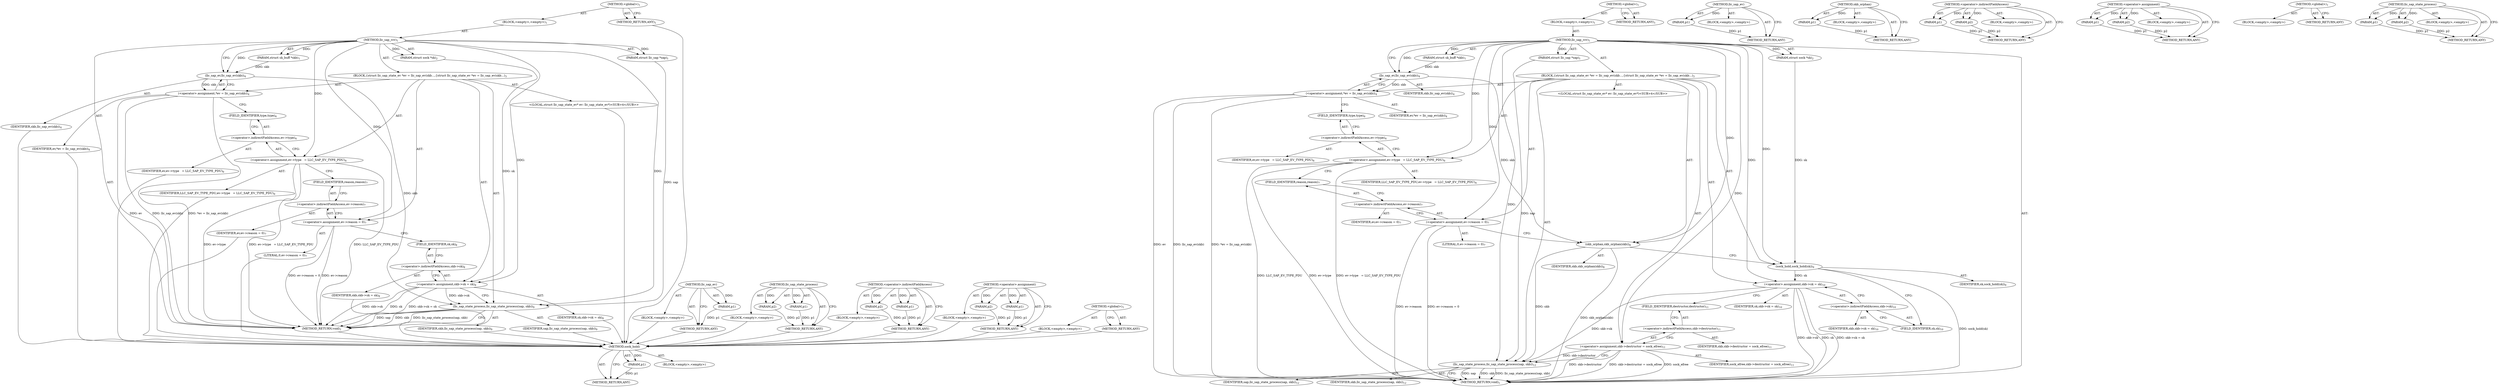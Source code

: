 digraph "llc_sap_state_process" {
vulnerable_6 [label=<(METHOD,&lt;global&gt;)<SUB>1</SUB>>];
vulnerable_7 [label=<(BLOCK,&lt;empty&gt;,&lt;empty&gt;)<SUB>1</SUB>>];
vulnerable_8 [label=<(METHOD,llc_sap_rcv)<SUB>1</SUB>>];
vulnerable_9 [label=<(PARAM,struct llc_sap *sap)<SUB>1</SUB>>];
vulnerable_10 [label=<(PARAM,struct sk_buff *skb)<SUB>1</SUB>>];
vulnerable_11 [label=<(PARAM,struct sock *sk)<SUB>2</SUB>>];
vulnerable_12 [label=<(BLOCK,{
	struct llc_sap_state_ev *ev = llc_sap_ev(skb...,{
	struct llc_sap_state_ev *ev = llc_sap_ev(skb...)<SUB>3</SUB>>];
vulnerable_13 [label="<(LOCAL,struct llc_sap_state_ev* ev: llc_sap_state_ev*)<SUB>4</SUB>>"];
vulnerable_14 [label=<(&lt;operator&gt;.assignment,*ev = llc_sap_ev(skb))<SUB>4</SUB>>];
vulnerable_15 [label=<(IDENTIFIER,ev,*ev = llc_sap_ev(skb))<SUB>4</SUB>>];
vulnerable_16 [label=<(llc_sap_ev,llc_sap_ev(skb))<SUB>4</SUB>>];
vulnerable_17 [label=<(IDENTIFIER,skb,llc_sap_ev(skb))<SUB>4</SUB>>];
vulnerable_18 [label=<(&lt;operator&gt;.assignment,ev-&gt;type   = LLC_SAP_EV_TYPE_PDU)<SUB>6</SUB>>];
vulnerable_19 [label=<(&lt;operator&gt;.indirectFieldAccess,ev-&gt;type)<SUB>6</SUB>>];
vulnerable_20 [label=<(IDENTIFIER,ev,ev-&gt;type   = LLC_SAP_EV_TYPE_PDU)<SUB>6</SUB>>];
vulnerable_21 [label=<(FIELD_IDENTIFIER,type,type)<SUB>6</SUB>>];
vulnerable_22 [label=<(IDENTIFIER,LLC_SAP_EV_TYPE_PDU,ev-&gt;type   = LLC_SAP_EV_TYPE_PDU)<SUB>6</SUB>>];
vulnerable_23 [label=<(&lt;operator&gt;.assignment,ev-&gt;reason = 0)<SUB>7</SUB>>];
vulnerable_24 [label=<(&lt;operator&gt;.indirectFieldAccess,ev-&gt;reason)<SUB>7</SUB>>];
vulnerable_25 [label=<(IDENTIFIER,ev,ev-&gt;reason = 0)<SUB>7</SUB>>];
vulnerable_26 [label=<(FIELD_IDENTIFIER,reason,reason)<SUB>7</SUB>>];
vulnerable_27 [label=<(LITERAL,0,ev-&gt;reason = 0)<SUB>7</SUB>>];
vulnerable_28 [label=<(&lt;operator&gt;.assignment,skb-&gt;sk = sk)<SUB>8</SUB>>];
vulnerable_29 [label=<(&lt;operator&gt;.indirectFieldAccess,skb-&gt;sk)<SUB>8</SUB>>];
vulnerable_30 [label=<(IDENTIFIER,skb,skb-&gt;sk = sk)<SUB>8</SUB>>];
vulnerable_31 [label=<(FIELD_IDENTIFIER,sk,sk)<SUB>8</SUB>>];
vulnerable_32 [label=<(IDENTIFIER,sk,skb-&gt;sk = sk)<SUB>8</SUB>>];
vulnerable_33 [label=<(llc_sap_state_process,llc_sap_state_process(sap, skb))<SUB>9</SUB>>];
vulnerable_34 [label=<(IDENTIFIER,sap,llc_sap_state_process(sap, skb))<SUB>9</SUB>>];
vulnerable_35 [label=<(IDENTIFIER,skb,llc_sap_state_process(sap, skb))<SUB>9</SUB>>];
vulnerable_36 [label=<(METHOD_RETURN,void)<SUB>1</SUB>>];
vulnerable_38 [label=<(METHOD_RETURN,ANY)<SUB>1</SUB>>];
vulnerable_66 [label=<(METHOD,llc_sap_ev)>];
vulnerable_67 [label=<(PARAM,p1)>];
vulnerable_68 [label=<(BLOCK,&lt;empty&gt;,&lt;empty&gt;)>];
vulnerable_69 [label=<(METHOD_RETURN,ANY)>];
vulnerable_75 [label=<(METHOD,llc_sap_state_process)>];
vulnerable_76 [label=<(PARAM,p1)>];
vulnerable_77 [label=<(PARAM,p2)>];
vulnerable_78 [label=<(BLOCK,&lt;empty&gt;,&lt;empty&gt;)>];
vulnerable_79 [label=<(METHOD_RETURN,ANY)>];
vulnerable_70 [label=<(METHOD,&lt;operator&gt;.indirectFieldAccess)>];
vulnerable_71 [label=<(PARAM,p1)>];
vulnerable_72 [label=<(PARAM,p2)>];
vulnerable_73 [label=<(BLOCK,&lt;empty&gt;,&lt;empty&gt;)>];
vulnerable_74 [label=<(METHOD_RETURN,ANY)>];
vulnerable_61 [label=<(METHOD,&lt;operator&gt;.assignment)>];
vulnerable_62 [label=<(PARAM,p1)>];
vulnerable_63 [label=<(PARAM,p2)>];
vulnerable_64 [label=<(BLOCK,&lt;empty&gt;,&lt;empty&gt;)>];
vulnerable_65 [label=<(METHOD_RETURN,ANY)>];
vulnerable_55 [label=<(METHOD,&lt;global&gt;)<SUB>1</SUB>>];
vulnerable_56 [label=<(BLOCK,&lt;empty&gt;,&lt;empty&gt;)>];
vulnerable_57 [label=<(METHOD_RETURN,ANY)>];
fixed_88 [label=<(METHOD,sock_hold)>];
fixed_89 [label=<(PARAM,p1)>];
fixed_90 [label=<(BLOCK,&lt;empty&gt;,&lt;empty&gt;)>];
fixed_91 [label=<(METHOD_RETURN,ANY)>];
fixed_6 [label=<(METHOD,&lt;global&gt;)<SUB>1</SUB>>];
fixed_7 [label=<(BLOCK,&lt;empty&gt;,&lt;empty&gt;)<SUB>1</SUB>>];
fixed_8 [label=<(METHOD,llc_sap_rcv)<SUB>1</SUB>>];
fixed_9 [label=<(PARAM,struct llc_sap *sap)<SUB>1</SUB>>];
fixed_10 [label=<(PARAM,struct sk_buff *skb)<SUB>1</SUB>>];
fixed_11 [label=<(PARAM,struct sock *sk)<SUB>2</SUB>>];
fixed_12 [label=<(BLOCK,{
	struct llc_sap_state_ev *ev = llc_sap_ev(skb...,{
	struct llc_sap_state_ev *ev = llc_sap_ev(skb...)<SUB>3</SUB>>];
fixed_13 [label="<(LOCAL,struct llc_sap_state_ev* ev: llc_sap_state_ev*)<SUB>4</SUB>>"];
fixed_14 [label=<(&lt;operator&gt;.assignment,*ev = llc_sap_ev(skb))<SUB>4</SUB>>];
fixed_15 [label=<(IDENTIFIER,ev,*ev = llc_sap_ev(skb))<SUB>4</SUB>>];
fixed_16 [label=<(llc_sap_ev,llc_sap_ev(skb))<SUB>4</SUB>>];
fixed_17 [label=<(IDENTIFIER,skb,llc_sap_ev(skb))<SUB>4</SUB>>];
fixed_18 [label=<(&lt;operator&gt;.assignment,ev-&gt;type   = LLC_SAP_EV_TYPE_PDU)<SUB>6</SUB>>];
fixed_19 [label=<(&lt;operator&gt;.indirectFieldAccess,ev-&gt;type)<SUB>6</SUB>>];
fixed_20 [label=<(IDENTIFIER,ev,ev-&gt;type   = LLC_SAP_EV_TYPE_PDU)<SUB>6</SUB>>];
fixed_21 [label=<(FIELD_IDENTIFIER,type,type)<SUB>6</SUB>>];
fixed_22 [label=<(IDENTIFIER,LLC_SAP_EV_TYPE_PDU,ev-&gt;type   = LLC_SAP_EV_TYPE_PDU)<SUB>6</SUB>>];
fixed_23 [label=<(&lt;operator&gt;.assignment,ev-&gt;reason = 0)<SUB>7</SUB>>];
fixed_24 [label=<(&lt;operator&gt;.indirectFieldAccess,ev-&gt;reason)<SUB>7</SUB>>];
fixed_25 [label=<(IDENTIFIER,ev,ev-&gt;reason = 0)<SUB>7</SUB>>];
fixed_26 [label=<(FIELD_IDENTIFIER,reason,reason)<SUB>7</SUB>>];
fixed_27 [label=<(LITERAL,0,ev-&gt;reason = 0)<SUB>7</SUB>>];
fixed_28 [label=<(skb_orphan,skb_orphan(skb))<SUB>8</SUB>>];
fixed_29 [label=<(IDENTIFIER,skb,skb_orphan(skb))<SUB>8</SUB>>];
fixed_30 [label=<(sock_hold,sock_hold(sk))<SUB>9</SUB>>];
fixed_31 [label=<(IDENTIFIER,sk,sock_hold(sk))<SUB>9</SUB>>];
fixed_32 [label=<(&lt;operator&gt;.assignment,skb-&gt;sk = sk)<SUB>10</SUB>>];
fixed_33 [label=<(&lt;operator&gt;.indirectFieldAccess,skb-&gt;sk)<SUB>10</SUB>>];
fixed_34 [label=<(IDENTIFIER,skb,skb-&gt;sk = sk)<SUB>10</SUB>>];
fixed_35 [label=<(FIELD_IDENTIFIER,sk,sk)<SUB>10</SUB>>];
fixed_36 [label=<(IDENTIFIER,sk,skb-&gt;sk = sk)<SUB>10</SUB>>];
fixed_37 [label=<(&lt;operator&gt;.assignment,skb-&gt;destructor = sock_efree)<SUB>11</SUB>>];
fixed_38 [label=<(&lt;operator&gt;.indirectFieldAccess,skb-&gt;destructor)<SUB>11</SUB>>];
fixed_39 [label=<(IDENTIFIER,skb,skb-&gt;destructor = sock_efree)<SUB>11</SUB>>];
fixed_40 [label=<(FIELD_IDENTIFIER,destructor,destructor)<SUB>11</SUB>>];
fixed_41 [label=<(IDENTIFIER,sock_efree,skb-&gt;destructor = sock_efree)<SUB>11</SUB>>];
fixed_42 [label=<(llc_sap_state_process,llc_sap_state_process(sap, skb))<SUB>12</SUB>>];
fixed_43 [label=<(IDENTIFIER,sap,llc_sap_state_process(sap, skb))<SUB>12</SUB>>];
fixed_44 [label=<(IDENTIFIER,skb,llc_sap_state_process(sap, skb))<SUB>12</SUB>>];
fixed_45 [label=<(METHOD_RETURN,void)<SUB>1</SUB>>];
fixed_47 [label=<(METHOD_RETURN,ANY)<SUB>1</SUB>>];
fixed_75 [label=<(METHOD,llc_sap_ev)>];
fixed_76 [label=<(PARAM,p1)>];
fixed_77 [label=<(BLOCK,&lt;empty&gt;,&lt;empty&gt;)>];
fixed_78 [label=<(METHOD_RETURN,ANY)>];
fixed_84 [label=<(METHOD,skb_orphan)>];
fixed_85 [label=<(PARAM,p1)>];
fixed_86 [label=<(BLOCK,&lt;empty&gt;,&lt;empty&gt;)>];
fixed_87 [label=<(METHOD_RETURN,ANY)>];
fixed_79 [label=<(METHOD,&lt;operator&gt;.indirectFieldAccess)>];
fixed_80 [label=<(PARAM,p1)>];
fixed_81 [label=<(PARAM,p2)>];
fixed_82 [label=<(BLOCK,&lt;empty&gt;,&lt;empty&gt;)>];
fixed_83 [label=<(METHOD_RETURN,ANY)>];
fixed_70 [label=<(METHOD,&lt;operator&gt;.assignment)>];
fixed_71 [label=<(PARAM,p1)>];
fixed_72 [label=<(PARAM,p2)>];
fixed_73 [label=<(BLOCK,&lt;empty&gt;,&lt;empty&gt;)>];
fixed_74 [label=<(METHOD_RETURN,ANY)>];
fixed_64 [label=<(METHOD,&lt;global&gt;)<SUB>1</SUB>>];
fixed_65 [label=<(BLOCK,&lt;empty&gt;,&lt;empty&gt;)>];
fixed_66 [label=<(METHOD_RETURN,ANY)>];
fixed_92 [label=<(METHOD,llc_sap_state_process)>];
fixed_93 [label=<(PARAM,p1)>];
fixed_94 [label=<(PARAM,p2)>];
fixed_95 [label=<(BLOCK,&lt;empty&gt;,&lt;empty&gt;)>];
fixed_96 [label=<(METHOD_RETURN,ANY)>];
vulnerable_6 -> vulnerable_7  [key=0, label="AST: "];
vulnerable_6 -> vulnerable_38  [key=0, label="AST: "];
vulnerable_6 -> vulnerable_38  [key=1, label="CFG: "];
vulnerable_7 -> vulnerable_8  [key=0, label="AST: "];
vulnerable_8 -> vulnerable_9  [key=0, label="AST: "];
vulnerable_8 -> vulnerable_9  [key=1, label="DDG: "];
vulnerable_8 -> vulnerable_10  [key=0, label="AST: "];
vulnerable_8 -> vulnerable_10  [key=1, label="DDG: "];
vulnerable_8 -> vulnerable_11  [key=0, label="AST: "];
vulnerable_8 -> vulnerable_11  [key=1, label="DDG: "];
vulnerable_8 -> vulnerable_12  [key=0, label="AST: "];
vulnerable_8 -> vulnerable_36  [key=0, label="AST: "];
vulnerable_8 -> vulnerable_16  [key=0, label="CFG: "];
vulnerable_8 -> vulnerable_16  [key=1, label="DDG: "];
vulnerable_8 -> vulnerable_18  [key=0, label="DDG: "];
vulnerable_8 -> vulnerable_23  [key=0, label="DDG: "];
vulnerable_8 -> vulnerable_28  [key=0, label="DDG: "];
vulnerable_8 -> vulnerable_33  [key=0, label="DDG: "];
vulnerable_9 -> vulnerable_33  [key=0, label="DDG: sap"];
vulnerable_10 -> vulnerable_16  [key=0, label="DDG: skb"];
vulnerable_11 -> vulnerable_28  [key=0, label="DDG: sk"];
vulnerable_12 -> vulnerable_13  [key=0, label="AST: "];
vulnerable_12 -> vulnerable_14  [key=0, label="AST: "];
vulnerable_12 -> vulnerable_18  [key=0, label="AST: "];
vulnerable_12 -> vulnerable_23  [key=0, label="AST: "];
vulnerable_12 -> vulnerable_28  [key=0, label="AST: "];
vulnerable_12 -> vulnerable_33  [key=0, label="AST: "];
vulnerable_13 -> fixed_88  [key=0];
vulnerable_14 -> vulnerable_15  [key=0, label="AST: "];
vulnerable_14 -> vulnerable_16  [key=0, label="AST: "];
vulnerable_14 -> vulnerable_21  [key=0, label="CFG: "];
vulnerable_14 -> vulnerable_36  [key=0, label="DDG: ev"];
vulnerable_14 -> vulnerable_36  [key=1, label="DDG: llc_sap_ev(skb)"];
vulnerable_14 -> vulnerable_36  [key=2, label="DDG: *ev = llc_sap_ev(skb)"];
vulnerable_15 -> fixed_88  [key=0];
vulnerable_16 -> vulnerable_17  [key=0, label="AST: "];
vulnerable_16 -> vulnerable_14  [key=0, label="CFG: "];
vulnerable_16 -> vulnerable_14  [key=1, label="DDG: skb"];
vulnerable_16 -> vulnerable_33  [key=0, label="DDG: skb"];
vulnerable_17 -> fixed_88  [key=0];
vulnerable_18 -> vulnerable_19  [key=0, label="AST: "];
vulnerable_18 -> vulnerable_22  [key=0, label="AST: "];
vulnerable_18 -> vulnerable_26  [key=0, label="CFG: "];
vulnerable_18 -> vulnerable_36  [key=0, label="DDG: ev-&gt;type"];
vulnerable_18 -> vulnerable_36  [key=1, label="DDG: ev-&gt;type   = LLC_SAP_EV_TYPE_PDU"];
vulnerable_18 -> vulnerable_36  [key=2, label="DDG: LLC_SAP_EV_TYPE_PDU"];
vulnerable_19 -> vulnerable_20  [key=0, label="AST: "];
vulnerable_19 -> vulnerable_21  [key=0, label="AST: "];
vulnerable_19 -> vulnerable_18  [key=0, label="CFG: "];
vulnerable_20 -> fixed_88  [key=0];
vulnerable_21 -> vulnerable_19  [key=0, label="CFG: "];
vulnerable_22 -> fixed_88  [key=0];
vulnerable_23 -> vulnerable_24  [key=0, label="AST: "];
vulnerable_23 -> vulnerable_27  [key=0, label="AST: "];
vulnerable_23 -> vulnerable_31  [key=0, label="CFG: "];
vulnerable_23 -> vulnerable_36  [key=0, label="DDG: ev-&gt;reason"];
vulnerable_23 -> vulnerable_36  [key=1, label="DDG: ev-&gt;reason = 0"];
vulnerable_24 -> vulnerable_25  [key=0, label="AST: "];
vulnerable_24 -> vulnerable_26  [key=0, label="AST: "];
vulnerable_24 -> vulnerable_23  [key=0, label="CFG: "];
vulnerable_25 -> fixed_88  [key=0];
vulnerable_26 -> vulnerable_24  [key=0, label="CFG: "];
vulnerable_27 -> fixed_88  [key=0];
vulnerable_28 -> vulnerable_29  [key=0, label="AST: "];
vulnerable_28 -> vulnerable_32  [key=0, label="AST: "];
vulnerable_28 -> vulnerable_33  [key=0, label="CFG: "];
vulnerable_28 -> vulnerable_33  [key=1, label="DDG: skb-&gt;sk"];
vulnerable_28 -> vulnerable_36  [key=0, label="DDG: skb-&gt;sk"];
vulnerable_28 -> vulnerable_36  [key=1, label="DDG: sk"];
vulnerable_28 -> vulnerable_36  [key=2, label="DDG: skb-&gt;sk = sk"];
vulnerable_29 -> vulnerable_30  [key=0, label="AST: "];
vulnerable_29 -> vulnerable_31  [key=0, label="AST: "];
vulnerable_29 -> vulnerable_28  [key=0, label="CFG: "];
vulnerable_30 -> fixed_88  [key=0];
vulnerable_31 -> vulnerable_29  [key=0, label="CFG: "];
vulnerable_32 -> fixed_88  [key=0];
vulnerable_33 -> vulnerable_34  [key=0, label="AST: "];
vulnerable_33 -> vulnerable_35  [key=0, label="AST: "];
vulnerable_33 -> vulnerable_36  [key=0, label="CFG: "];
vulnerable_33 -> vulnerable_36  [key=1, label="DDG: sap"];
vulnerable_33 -> vulnerable_36  [key=2, label="DDG: skb"];
vulnerable_33 -> vulnerable_36  [key=3, label="DDG: llc_sap_state_process(sap, skb)"];
vulnerable_34 -> fixed_88  [key=0];
vulnerable_35 -> fixed_88  [key=0];
vulnerable_36 -> fixed_88  [key=0];
vulnerable_38 -> fixed_88  [key=0];
vulnerable_66 -> vulnerable_67  [key=0, label="AST: "];
vulnerable_66 -> vulnerable_67  [key=1, label="DDG: "];
vulnerable_66 -> vulnerable_68  [key=0, label="AST: "];
vulnerable_66 -> vulnerable_69  [key=0, label="AST: "];
vulnerable_66 -> vulnerable_69  [key=1, label="CFG: "];
vulnerable_67 -> vulnerable_69  [key=0, label="DDG: p1"];
vulnerable_68 -> fixed_88  [key=0];
vulnerable_69 -> fixed_88  [key=0];
vulnerable_75 -> vulnerable_76  [key=0, label="AST: "];
vulnerable_75 -> vulnerable_76  [key=1, label="DDG: "];
vulnerable_75 -> vulnerable_78  [key=0, label="AST: "];
vulnerable_75 -> vulnerable_77  [key=0, label="AST: "];
vulnerable_75 -> vulnerable_77  [key=1, label="DDG: "];
vulnerable_75 -> vulnerable_79  [key=0, label="AST: "];
vulnerable_75 -> vulnerable_79  [key=1, label="CFG: "];
vulnerable_76 -> vulnerable_79  [key=0, label="DDG: p1"];
vulnerable_77 -> vulnerable_79  [key=0, label="DDG: p2"];
vulnerable_78 -> fixed_88  [key=0];
vulnerable_79 -> fixed_88  [key=0];
vulnerable_70 -> vulnerable_71  [key=0, label="AST: "];
vulnerable_70 -> vulnerable_71  [key=1, label="DDG: "];
vulnerable_70 -> vulnerable_73  [key=0, label="AST: "];
vulnerable_70 -> vulnerable_72  [key=0, label="AST: "];
vulnerable_70 -> vulnerable_72  [key=1, label="DDG: "];
vulnerable_70 -> vulnerable_74  [key=0, label="AST: "];
vulnerable_70 -> vulnerable_74  [key=1, label="CFG: "];
vulnerable_71 -> vulnerable_74  [key=0, label="DDG: p1"];
vulnerable_72 -> vulnerable_74  [key=0, label="DDG: p2"];
vulnerable_73 -> fixed_88  [key=0];
vulnerable_74 -> fixed_88  [key=0];
vulnerable_61 -> vulnerable_62  [key=0, label="AST: "];
vulnerable_61 -> vulnerable_62  [key=1, label="DDG: "];
vulnerable_61 -> vulnerable_64  [key=0, label="AST: "];
vulnerable_61 -> vulnerable_63  [key=0, label="AST: "];
vulnerable_61 -> vulnerable_63  [key=1, label="DDG: "];
vulnerable_61 -> vulnerable_65  [key=0, label="AST: "];
vulnerable_61 -> vulnerable_65  [key=1, label="CFG: "];
vulnerable_62 -> vulnerable_65  [key=0, label="DDG: p1"];
vulnerable_63 -> vulnerable_65  [key=0, label="DDG: p2"];
vulnerable_64 -> fixed_88  [key=0];
vulnerable_65 -> fixed_88  [key=0];
vulnerable_55 -> vulnerable_56  [key=0, label="AST: "];
vulnerable_55 -> vulnerable_57  [key=0, label="AST: "];
vulnerable_55 -> vulnerable_57  [key=1, label="CFG: "];
vulnerable_56 -> fixed_88  [key=0];
vulnerable_57 -> fixed_88  [key=0];
fixed_88 -> fixed_89  [key=0, label="AST: "];
fixed_88 -> fixed_89  [key=1, label="DDG: "];
fixed_88 -> fixed_90  [key=0, label="AST: "];
fixed_88 -> fixed_91  [key=0, label="AST: "];
fixed_88 -> fixed_91  [key=1, label="CFG: "];
fixed_89 -> fixed_91  [key=0, label="DDG: p1"];
fixed_6 -> fixed_7  [key=0, label="AST: "];
fixed_6 -> fixed_47  [key=0, label="AST: "];
fixed_6 -> fixed_47  [key=1, label="CFG: "];
fixed_7 -> fixed_8  [key=0, label="AST: "];
fixed_8 -> fixed_9  [key=0, label="AST: "];
fixed_8 -> fixed_9  [key=1, label="DDG: "];
fixed_8 -> fixed_10  [key=0, label="AST: "];
fixed_8 -> fixed_10  [key=1, label="DDG: "];
fixed_8 -> fixed_11  [key=0, label="AST: "];
fixed_8 -> fixed_11  [key=1, label="DDG: "];
fixed_8 -> fixed_12  [key=0, label="AST: "];
fixed_8 -> fixed_45  [key=0, label="AST: "];
fixed_8 -> fixed_16  [key=0, label="CFG: "];
fixed_8 -> fixed_16  [key=1, label="DDG: "];
fixed_8 -> fixed_18  [key=0, label="DDG: "];
fixed_8 -> fixed_23  [key=0, label="DDG: "];
fixed_8 -> fixed_32  [key=0, label="DDG: "];
fixed_8 -> fixed_37  [key=0, label="DDG: "];
fixed_8 -> fixed_28  [key=0, label="DDG: "];
fixed_8 -> fixed_30  [key=0, label="DDG: "];
fixed_8 -> fixed_42  [key=0, label="DDG: "];
fixed_9 -> fixed_42  [key=0, label="DDG: sap"];
fixed_10 -> fixed_16  [key=0, label="DDG: skb"];
fixed_11 -> fixed_30  [key=0, label="DDG: sk"];
fixed_12 -> fixed_13  [key=0, label="AST: "];
fixed_12 -> fixed_14  [key=0, label="AST: "];
fixed_12 -> fixed_18  [key=0, label="AST: "];
fixed_12 -> fixed_23  [key=0, label="AST: "];
fixed_12 -> fixed_28  [key=0, label="AST: "];
fixed_12 -> fixed_30  [key=0, label="AST: "];
fixed_12 -> fixed_32  [key=0, label="AST: "];
fixed_12 -> fixed_37  [key=0, label="AST: "];
fixed_12 -> fixed_42  [key=0, label="AST: "];
fixed_14 -> fixed_15  [key=0, label="AST: "];
fixed_14 -> fixed_16  [key=0, label="AST: "];
fixed_14 -> fixed_21  [key=0, label="CFG: "];
fixed_14 -> fixed_45  [key=0, label="DDG: ev"];
fixed_14 -> fixed_45  [key=1, label="DDG: llc_sap_ev(skb)"];
fixed_14 -> fixed_45  [key=2, label="DDG: *ev = llc_sap_ev(skb)"];
fixed_16 -> fixed_17  [key=0, label="AST: "];
fixed_16 -> fixed_14  [key=0, label="CFG: "];
fixed_16 -> fixed_14  [key=1, label="DDG: skb"];
fixed_16 -> fixed_28  [key=0, label="DDG: skb"];
fixed_18 -> fixed_19  [key=0, label="AST: "];
fixed_18 -> fixed_22  [key=0, label="AST: "];
fixed_18 -> fixed_26  [key=0, label="CFG: "];
fixed_18 -> fixed_45  [key=0, label="DDG: ev-&gt;type"];
fixed_18 -> fixed_45  [key=1, label="DDG: ev-&gt;type   = LLC_SAP_EV_TYPE_PDU"];
fixed_18 -> fixed_45  [key=2, label="DDG: LLC_SAP_EV_TYPE_PDU"];
fixed_19 -> fixed_20  [key=0, label="AST: "];
fixed_19 -> fixed_21  [key=0, label="AST: "];
fixed_19 -> fixed_18  [key=0, label="CFG: "];
fixed_21 -> fixed_19  [key=0, label="CFG: "];
fixed_23 -> fixed_24  [key=0, label="AST: "];
fixed_23 -> fixed_27  [key=0, label="AST: "];
fixed_23 -> fixed_28  [key=0, label="CFG: "];
fixed_23 -> fixed_45  [key=0, label="DDG: ev-&gt;reason"];
fixed_23 -> fixed_45  [key=1, label="DDG: ev-&gt;reason = 0"];
fixed_24 -> fixed_25  [key=0, label="AST: "];
fixed_24 -> fixed_26  [key=0, label="AST: "];
fixed_24 -> fixed_23  [key=0, label="CFG: "];
fixed_26 -> fixed_24  [key=0, label="CFG: "];
fixed_28 -> fixed_29  [key=0, label="AST: "];
fixed_28 -> fixed_30  [key=0, label="CFG: "];
fixed_28 -> fixed_45  [key=0, label="DDG: skb_orphan(skb)"];
fixed_28 -> fixed_42  [key=0, label="DDG: skb"];
fixed_30 -> fixed_31  [key=0, label="AST: "];
fixed_30 -> fixed_35  [key=0, label="CFG: "];
fixed_30 -> fixed_45  [key=0, label="DDG: sock_hold(sk)"];
fixed_30 -> fixed_32  [key=0, label="DDG: sk"];
fixed_32 -> fixed_33  [key=0, label="AST: "];
fixed_32 -> fixed_36  [key=0, label="AST: "];
fixed_32 -> fixed_40  [key=0, label="CFG: "];
fixed_32 -> fixed_45  [key=0, label="DDG: skb-&gt;sk"];
fixed_32 -> fixed_45  [key=1, label="DDG: sk"];
fixed_32 -> fixed_45  [key=2, label="DDG: skb-&gt;sk = sk"];
fixed_32 -> fixed_42  [key=0, label="DDG: skb-&gt;sk"];
fixed_33 -> fixed_34  [key=0, label="AST: "];
fixed_33 -> fixed_35  [key=0, label="AST: "];
fixed_33 -> fixed_32  [key=0, label="CFG: "];
fixed_35 -> fixed_33  [key=0, label="CFG: "];
fixed_37 -> fixed_38  [key=0, label="AST: "];
fixed_37 -> fixed_41  [key=0, label="AST: "];
fixed_37 -> fixed_42  [key=0, label="CFG: "];
fixed_37 -> fixed_42  [key=1, label="DDG: skb-&gt;destructor"];
fixed_37 -> fixed_45  [key=0, label="DDG: skb-&gt;destructor"];
fixed_37 -> fixed_45  [key=1, label="DDG: skb-&gt;destructor = sock_efree"];
fixed_37 -> fixed_45  [key=2, label="DDG: sock_efree"];
fixed_38 -> fixed_39  [key=0, label="AST: "];
fixed_38 -> fixed_40  [key=0, label="AST: "];
fixed_38 -> fixed_37  [key=0, label="CFG: "];
fixed_40 -> fixed_38  [key=0, label="CFG: "];
fixed_42 -> fixed_43  [key=0, label="AST: "];
fixed_42 -> fixed_44  [key=0, label="AST: "];
fixed_42 -> fixed_45  [key=0, label="CFG: "];
fixed_42 -> fixed_45  [key=1, label="DDG: sap"];
fixed_42 -> fixed_45  [key=2, label="DDG: skb"];
fixed_42 -> fixed_45  [key=3, label="DDG: llc_sap_state_process(sap, skb)"];
fixed_75 -> fixed_76  [key=0, label="AST: "];
fixed_75 -> fixed_76  [key=1, label="DDG: "];
fixed_75 -> fixed_77  [key=0, label="AST: "];
fixed_75 -> fixed_78  [key=0, label="AST: "];
fixed_75 -> fixed_78  [key=1, label="CFG: "];
fixed_76 -> fixed_78  [key=0, label="DDG: p1"];
fixed_84 -> fixed_85  [key=0, label="AST: "];
fixed_84 -> fixed_85  [key=1, label="DDG: "];
fixed_84 -> fixed_86  [key=0, label="AST: "];
fixed_84 -> fixed_87  [key=0, label="AST: "];
fixed_84 -> fixed_87  [key=1, label="CFG: "];
fixed_85 -> fixed_87  [key=0, label="DDG: p1"];
fixed_79 -> fixed_80  [key=0, label="AST: "];
fixed_79 -> fixed_80  [key=1, label="DDG: "];
fixed_79 -> fixed_82  [key=0, label="AST: "];
fixed_79 -> fixed_81  [key=0, label="AST: "];
fixed_79 -> fixed_81  [key=1, label="DDG: "];
fixed_79 -> fixed_83  [key=0, label="AST: "];
fixed_79 -> fixed_83  [key=1, label="CFG: "];
fixed_80 -> fixed_83  [key=0, label="DDG: p1"];
fixed_81 -> fixed_83  [key=0, label="DDG: p2"];
fixed_70 -> fixed_71  [key=0, label="AST: "];
fixed_70 -> fixed_71  [key=1, label="DDG: "];
fixed_70 -> fixed_73  [key=0, label="AST: "];
fixed_70 -> fixed_72  [key=0, label="AST: "];
fixed_70 -> fixed_72  [key=1, label="DDG: "];
fixed_70 -> fixed_74  [key=0, label="AST: "];
fixed_70 -> fixed_74  [key=1, label="CFG: "];
fixed_71 -> fixed_74  [key=0, label="DDG: p1"];
fixed_72 -> fixed_74  [key=0, label="DDG: p2"];
fixed_64 -> fixed_65  [key=0, label="AST: "];
fixed_64 -> fixed_66  [key=0, label="AST: "];
fixed_64 -> fixed_66  [key=1, label="CFG: "];
fixed_92 -> fixed_93  [key=0, label="AST: "];
fixed_92 -> fixed_93  [key=1, label="DDG: "];
fixed_92 -> fixed_95  [key=0, label="AST: "];
fixed_92 -> fixed_94  [key=0, label="AST: "];
fixed_92 -> fixed_94  [key=1, label="DDG: "];
fixed_92 -> fixed_96  [key=0, label="AST: "];
fixed_92 -> fixed_96  [key=1, label="CFG: "];
fixed_93 -> fixed_96  [key=0, label="DDG: p1"];
fixed_94 -> fixed_96  [key=0, label="DDG: p2"];
}
